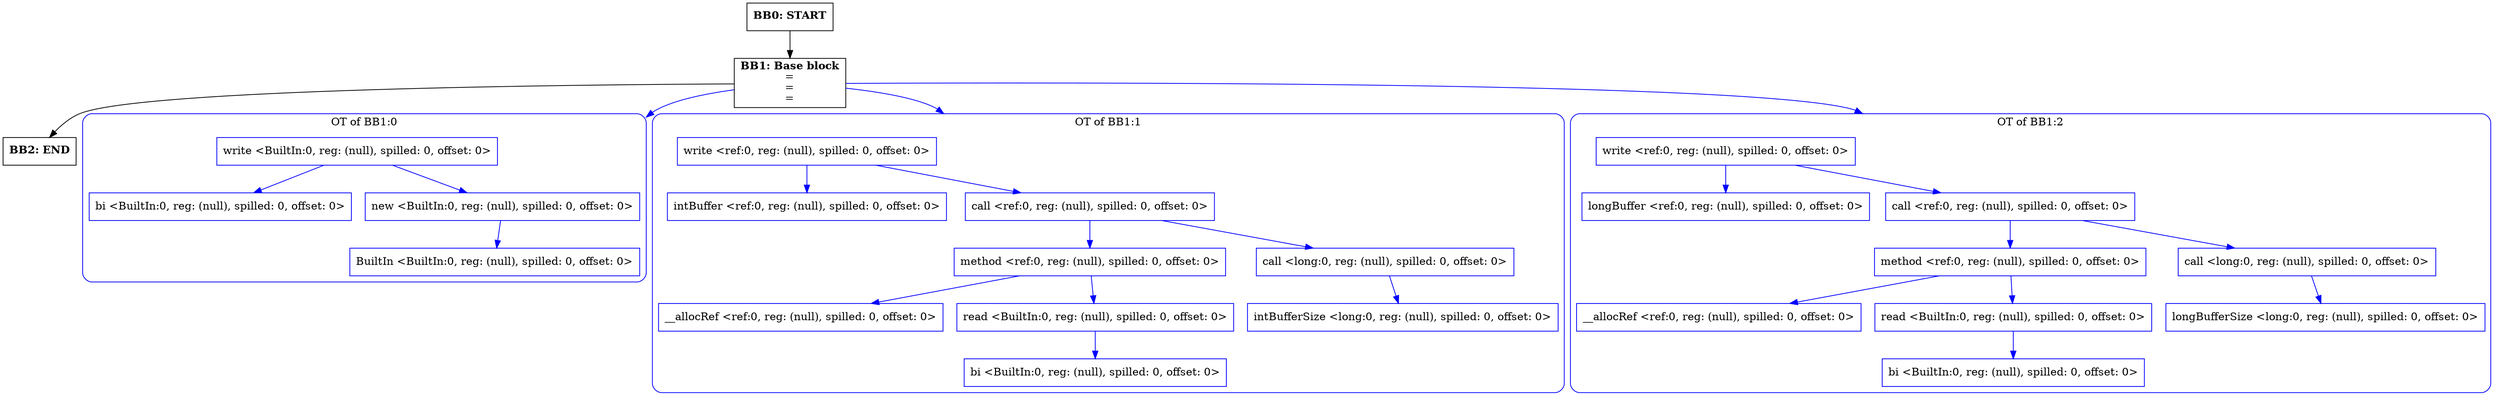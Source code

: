 digraph CFG {
    compound=true;
    graph [splines=true];
    node [shape=rectangle];

    BB2 [label=<<B>BB2: END</B><BR ALIGN="CENTER"/>>];
    BB1 [label=<<B>BB1: Base block</B><BR ALIGN="CENTER"/>=<BR ALIGN="CENTER"/>=<BR ALIGN="CENTER"/>=<BR ALIGN="CENTER"/>>];
    subgraph cluster_instruction0 {
        label = "OT of BB1:0";
        style=rounded;
        color=blue;
        entry0 [shape=point, style=invis];
        node0 [label="write <BuiltIn:0, reg: (null), spilled: 0, offset: 0>", color=blue];
        node1 [label="bi <BuiltIn:0, reg: (null), spilled: 0, offset: 0>", color=blue];
        node0 -> node1[color=blue];
        node2 [label="new <BuiltIn:0, reg: (null), spilled: 0, offset: 0>", color=blue];
        node3 [label="BuiltIn <BuiltIn:0, reg: (null), spilled: 0, offset: 0>", color=blue];
        node2 -> node3[color=blue];
        node0 -> node2[color=blue];
    }
    BB1 -> entry0 [lhead=cluster_instruction0, color=blue];
    subgraph cluster_instruction1 {
        label = "OT of BB1:1";
        style=rounded;
        color=blue;
        entry1 [shape=point, style=invis];
        node4 [label="write <ref:0, reg: (null), spilled: 0, offset: 0>", color=blue];
        node5 [label="intBuffer <ref:0, reg: (null), spilled: 0, offset: 0>", color=blue];
        node4 -> node5[color=blue];
        node6 [label="call <ref:0, reg: (null), spilled: 0, offset: 0>", color=blue];
        node7 [label="method <ref:0, reg: (null), spilled: 0, offset: 0>", color=blue];
        node8 [label="__allocRef <ref:0, reg: (null), spilled: 0, offset: 0>", color=blue];
        node7 -> node8[color=blue];
        node9 [label="read <BuiltIn:0, reg: (null), spilled: 0, offset: 0>", color=blue];
        node10 [label="bi <BuiltIn:0, reg: (null), spilled: 0, offset: 0>", color=blue];
        node9 -> node10[color=blue];
        node7 -> node9[color=blue];
        node6 -> node7[color=blue];
        node11 [label="call <long:0, reg: (null), spilled: 0, offset: 0>", color=blue];
        node12 [label="intBufferSize <long:0, reg: (null), spilled: 0, offset: 0>", color=blue];
        node11 -> node12[color=blue];
        node6 -> node11[color=blue];
        node4 -> node6[color=blue];
    }
    BB1 -> entry1 [lhead=cluster_instruction1, color=blue];
    subgraph cluster_instruction2 {
        label = "OT of BB1:2";
        style=rounded;
        color=blue;
        entry2 [shape=point, style=invis];
        node13 [label="write <ref:0, reg: (null), spilled: 0, offset: 0>", color=blue];
        node14 [label="longBuffer <ref:0, reg: (null), spilled: 0, offset: 0>", color=blue];
        node13 -> node14[color=blue];
        node15 [label="call <ref:0, reg: (null), spilled: 0, offset: 0>", color=blue];
        node16 [label="method <ref:0, reg: (null), spilled: 0, offset: 0>", color=blue];
        node17 [label="__allocRef <ref:0, reg: (null), spilled: 0, offset: 0>", color=blue];
        node16 -> node17[color=blue];
        node18 [label="read <BuiltIn:0, reg: (null), spilled: 0, offset: 0>", color=blue];
        node19 [label="bi <BuiltIn:0, reg: (null), spilled: 0, offset: 0>", color=blue];
        node18 -> node19[color=blue];
        node16 -> node18[color=blue];
        node15 -> node16[color=blue];
        node20 [label="call <long:0, reg: (null), spilled: 0, offset: 0>", color=blue];
        node21 [label="longBufferSize <long:0, reg: (null), spilled: 0, offset: 0>", color=blue];
        node20 -> node21[color=blue];
        node15 -> node20[color=blue];
        node13 -> node15[color=blue];
    }
    BB1 -> entry2 [lhead=cluster_instruction2, color=blue];
    BB0 [label=<<B>BB0: START</B><BR ALIGN="CENTER"/>>];

    BB1 -> BB2;
    BB0 -> BB1;
}
